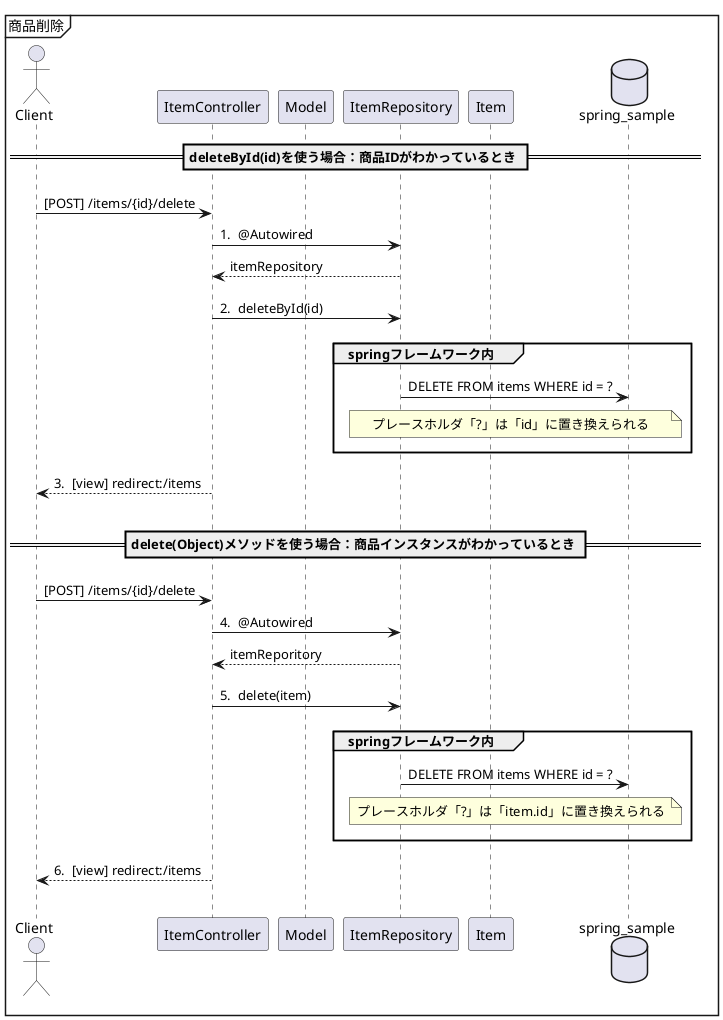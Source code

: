 @startuml 商品削除
' skinparam Style strictuml
' autonumber "0. "
actor Client
participant ItemController as itemController
participant Model as model
participant ItemRepository as itemRepository
'participant List as itemList
participant Item as item
database spring_sample as db

mainframe 商品削除
== deleteById(id)を使う場合：商品IDがわかっているとき ==
||10||
Client -> itemController: [POST] /items/{id}/delete
autonumber "0. "
itemController -> itemRepository: @Autowired
autonumber stop
itemController <-- itemRepository: itemRepository
autonumber resume
||10||
itemController -> itemRepository: deleteById(id)
||10||
autonumber stop
group springフレームワーク内
	||10||
	itemRepository -> db: DELETE FROM items WHERE id = ?
	note over itemRepository, db
		プレースホルダ「?」は「id」に置き換えられる
	end note
	||10||
end
||10||
autonumber resume
Client <-- itemController: [view] redirect:/items
||20||

== delete(Object)メソッドを使う場合：商品インスタンスがわかっているとき ==
||10||
autonumber stop
Client -> itemController: [POST] /items/{id}/delete
autonumber resume
itemController -> itemRepository: @Autowired
autonumber stop
return itemReporitory
||10||
autonumber resume
autonumber resume
itemController -> itemRepository: delete(item)
autonumber stop
||10||
group springフレームワーク内
	||10||
	itemRepository -> db: DELETE FROM items WHERE id = ?
	note over itemRepository, db
		プレースホルダ「?」は「item.id」に置き換えられる
	end note
	||10||
end
||10||
autonumber resume
Client <-- itemController: [view] redirect:/items
||20||
@enduml